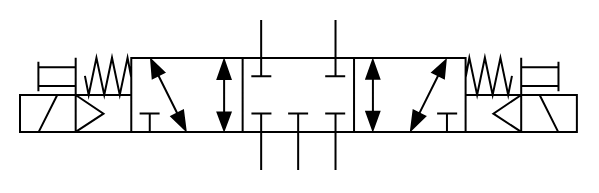 <mxfile 
  version="25.0.2"
  >
  <diagram
    name="-"
    >
    <mxGraphModel
      grid="1" 
      gridSize="10" 
      guides="1" 
      tooltips="1" 
      connect="1" 
      arrows="1" 
      fold="1" 
      page="1" 
      pageScale="1" 
      pageWidth="1" 
      pageHeight="1" 
      math="0" 
      shadow="0"
      >
      <root>
        <mxCell
          id="page"
          />
        <mxCell
          id="root" 
          parent="page"
          />
        <mxCell
          style="verticalAlign=top;aspect=fixed;align=center;spacingLeft=5;spacingRight=5;spacingBottom=5;strokeColor=none;" 
          id="shape_" 
          parent="root" 
          value=" " 
          vertex="1"
          >
          <mxGeometry
            as="geometry" 
            width="298.44" 
            height="95.04" 
            x="0" 
            y="0"
            />
          </mxCell>
        <mxCell
          style="verticalLabelPosition=bottom;aspect=fixed;html=1;verticalAlign=top;fillColor=strokeColor;align=center;outlineConnect=0;shape=mxgraph.fluid_power.x10450;points=[[0.433,0,0],[0.433,1,0],[0.5,1,0],[0.567,0,0],[0.567,1,0],[0.233,0.25,0],[0.233,0.75,0],[0.298,0.75,0],[0.365,0.25,0],[0.365,0.75,0],[0.632,0.25,0],[0.632,0.75,0],[0.764,0.25,0],[0.7,0.75,0],[0.767,0.75,0],[0,0.5,0],[0,0.625,0],[0,0.75,0],[1,0.5,0],[1,0.625,0],[1,0.75,0]];" 
          id="x1045053_pneumatic_" 
          parent="shape_" 
          value=" " 
          vertex="1"
          >
          <mxGeometry
            width="278.44" 
            height="75.04" 
            as="geometry" 
            x="10" 
            y="10"
            />
          </mxCell>
        </root>
      </mxGraphModel>
    </diagram>
  </mxfile>